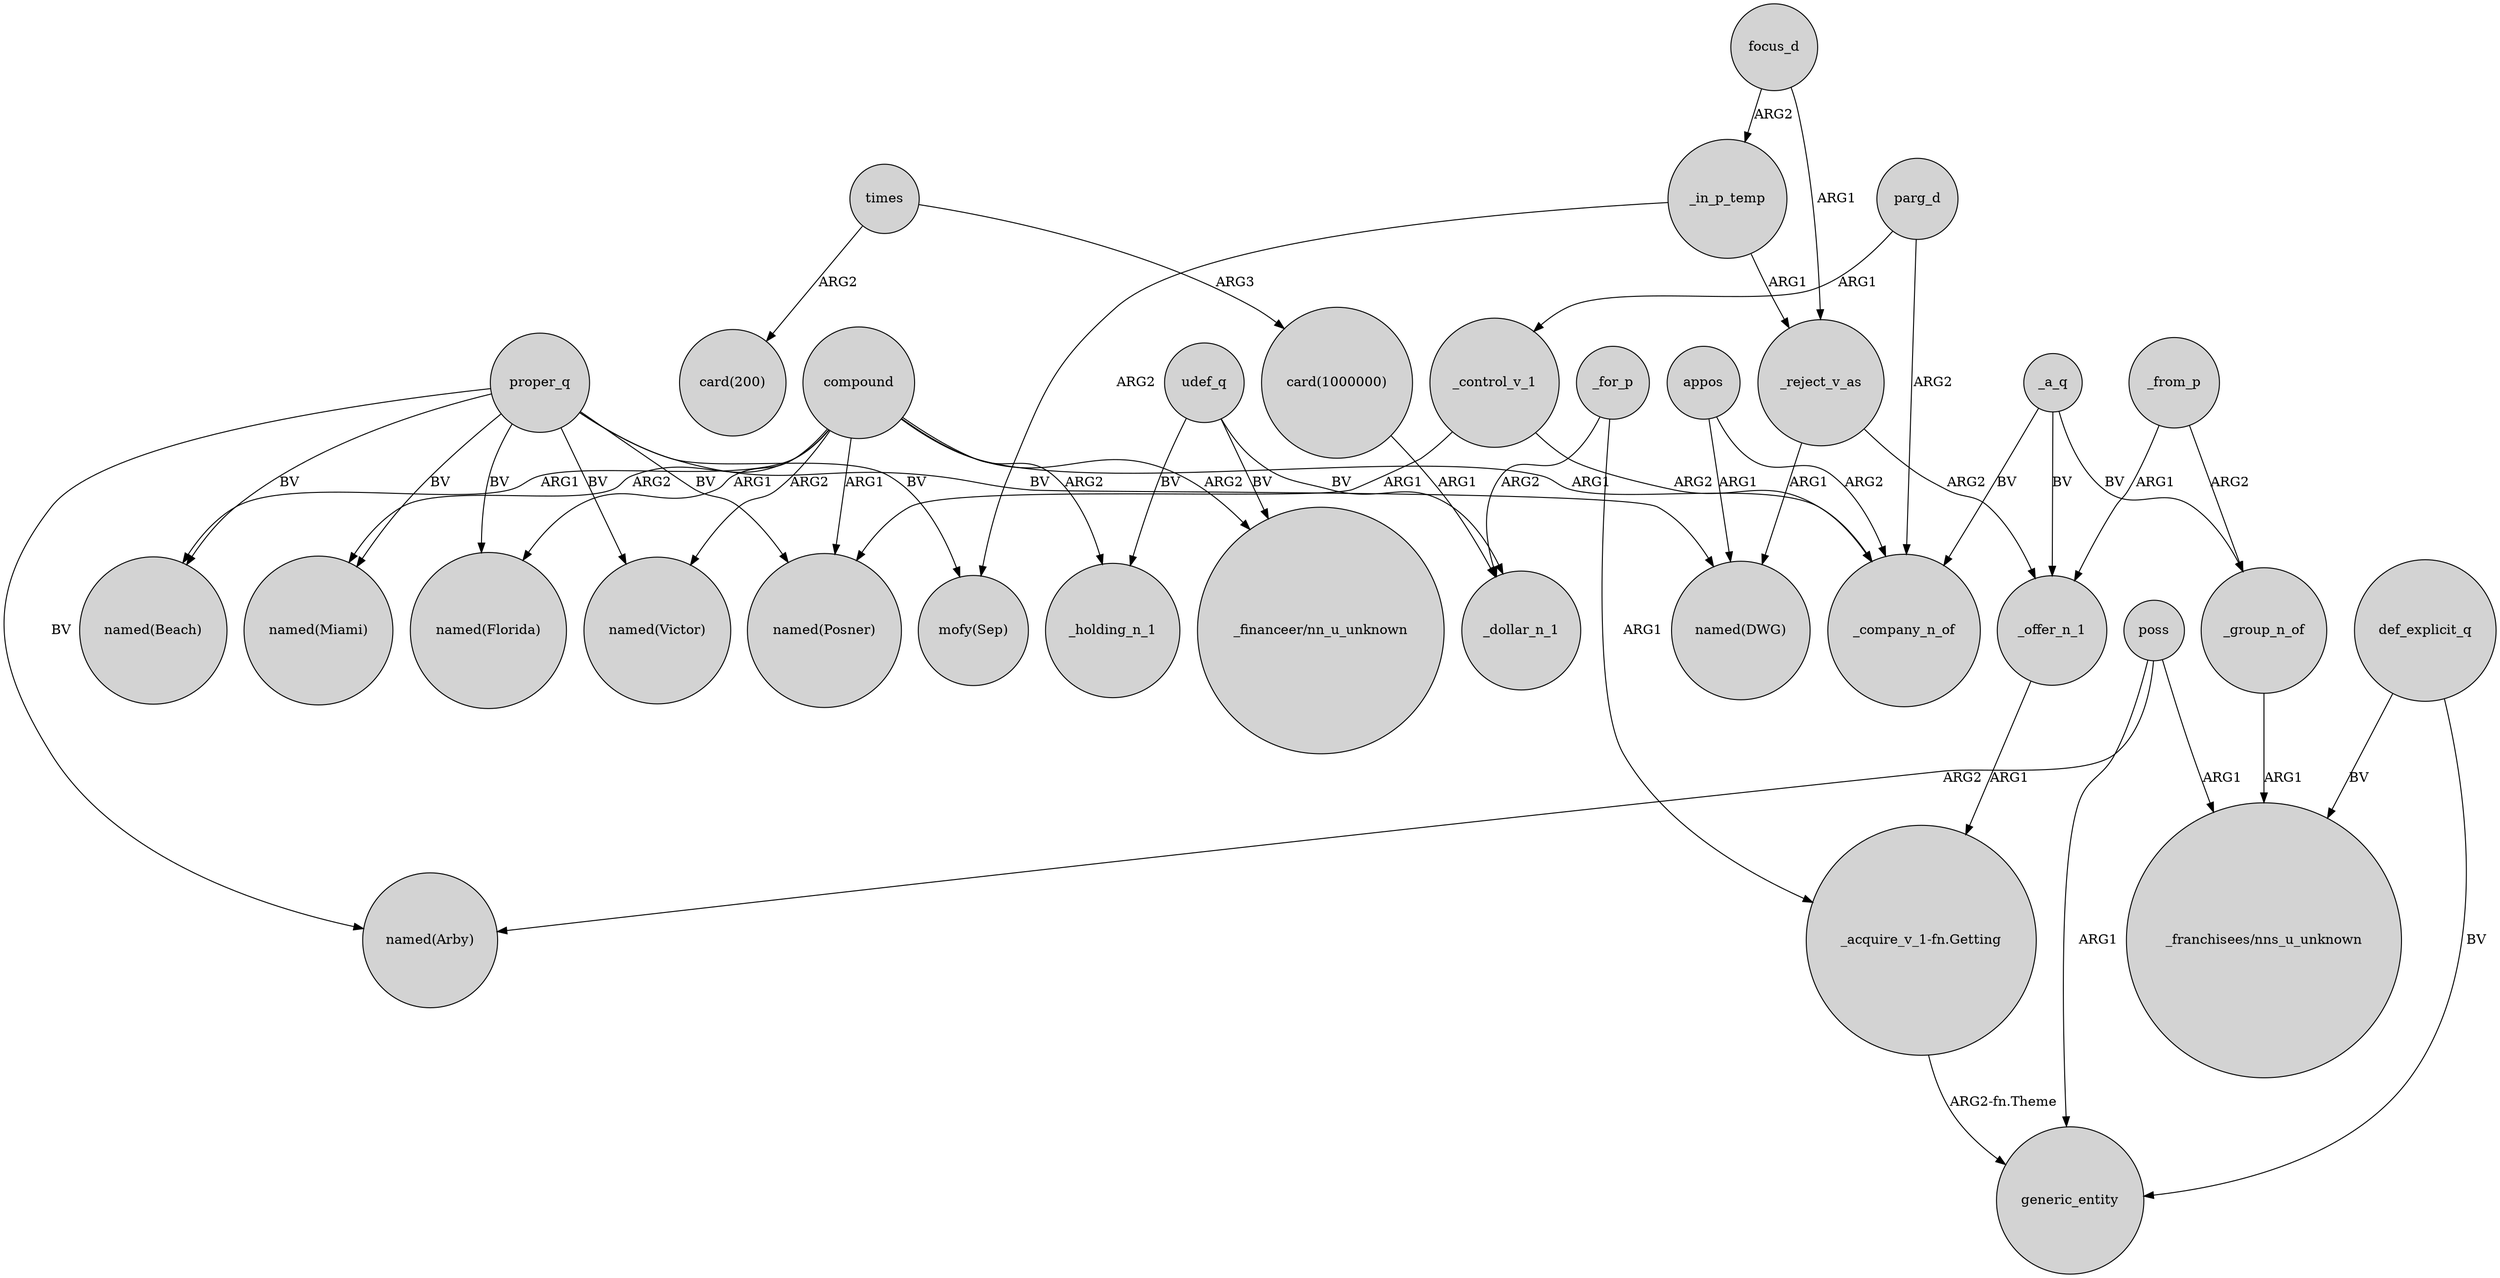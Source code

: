 digraph {
	node [shape=circle style=filled]
	compound -> "named(Miami)" [label=ARG2]
	"card(1000000)" -> _dollar_n_1 [label=ARG1]
	focus_d -> _in_p_temp [label=ARG2]
	poss -> generic_entity [label=ARG1]
	proper_q -> "named(Posner)" [label=BV]
	_for_p -> _dollar_n_1 [label=ARG2]
	proper_q -> "named(Florida)" [label=BV]
	_a_q -> _offer_n_1 [label=BV]
	_from_p -> _offer_n_1 [label=ARG1]
	appos -> "named(DWG)" [label=ARG1]
	def_explicit_q -> generic_entity [label=BV]
	compound -> "named(Beach)" [label=ARG1]
	parg_d -> _control_v_1 [label=ARG1]
	proper_q -> "named(Beach)" [label=BV]
	compound -> _holding_n_1 [label=ARG2]
	def_explicit_q -> "_franchisees/nns_u_unknown" [label=BV]
	proper_q -> "mofy(Sep)" [label=BV]
	_control_v_1 -> _company_n_of [label=ARG2]
	proper_q -> "named(Miami)" [label=BV]
	_control_v_1 -> "named(Posner)" [label=ARG1]
	compound -> "named(Posner)" [label=ARG1]
	compound -> _company_n_of [label=ARG1]
	_for_p -> "_acquire_v_1-fn.Getting" [label=ARG1]
	udef_q -> "_financeer/nn_u_unknown" [label=BV]
	_in_p_temp -> _reject_v_as [label=ARG1]
	proper_q -> "named(Arby)" [label=BV]
	times -> "card(200)" [label=ARG2]
	times -> "card(1000000)" [label=ARG3]
	appos -> _company_n_of [label=ARG2]
	proper_q -> "named(Victor)" [label=BV]
	parg_d -> _company_n_of [label=ARG2]
	_reject_v_as -> _offer_n_1 [label=ARG2]
	poss -> "_franchisees/nns_u_unknown" [label=ARG1]
	_reject_v_as -> "named(DWG)" [label=ARG1]
	focus_d -> _reject_v_as [label=ARG1]
	compound -> "named(Victor)" [label=ARG2]
	_offer_n_1 -> "_acquire_v_1-fn.Getting" [label=ARG1]
	_a_q -> _company_n_of [label=BV]
	_group_n_of -> "_franchisees/nns_u_unknown" [label=ARG1]
	"_acquire_v_1-fn.Getting" -> generic_entity [label="ARG2-fn.Theme"]
	proper_q -> "named(DWG)" [label=BV]
	compound -> "named(Florida)" [label=ARG1]
	_a_q -> _group_n_of [label=BV]
	udef_q -> _holding_n_1 [label=BV]
	_in_p_temp -> "mofy(Sep)" [label=ARG2]
	compound -> "_financeer/nn_u_unknown" [label=ARG2]
	poss -> "named(Arby)" [label=ARG2]
	udef_q -> _dollar_n_1 [label=BV]
	_from_p -> _group_n_of [label=ARG2]
}
